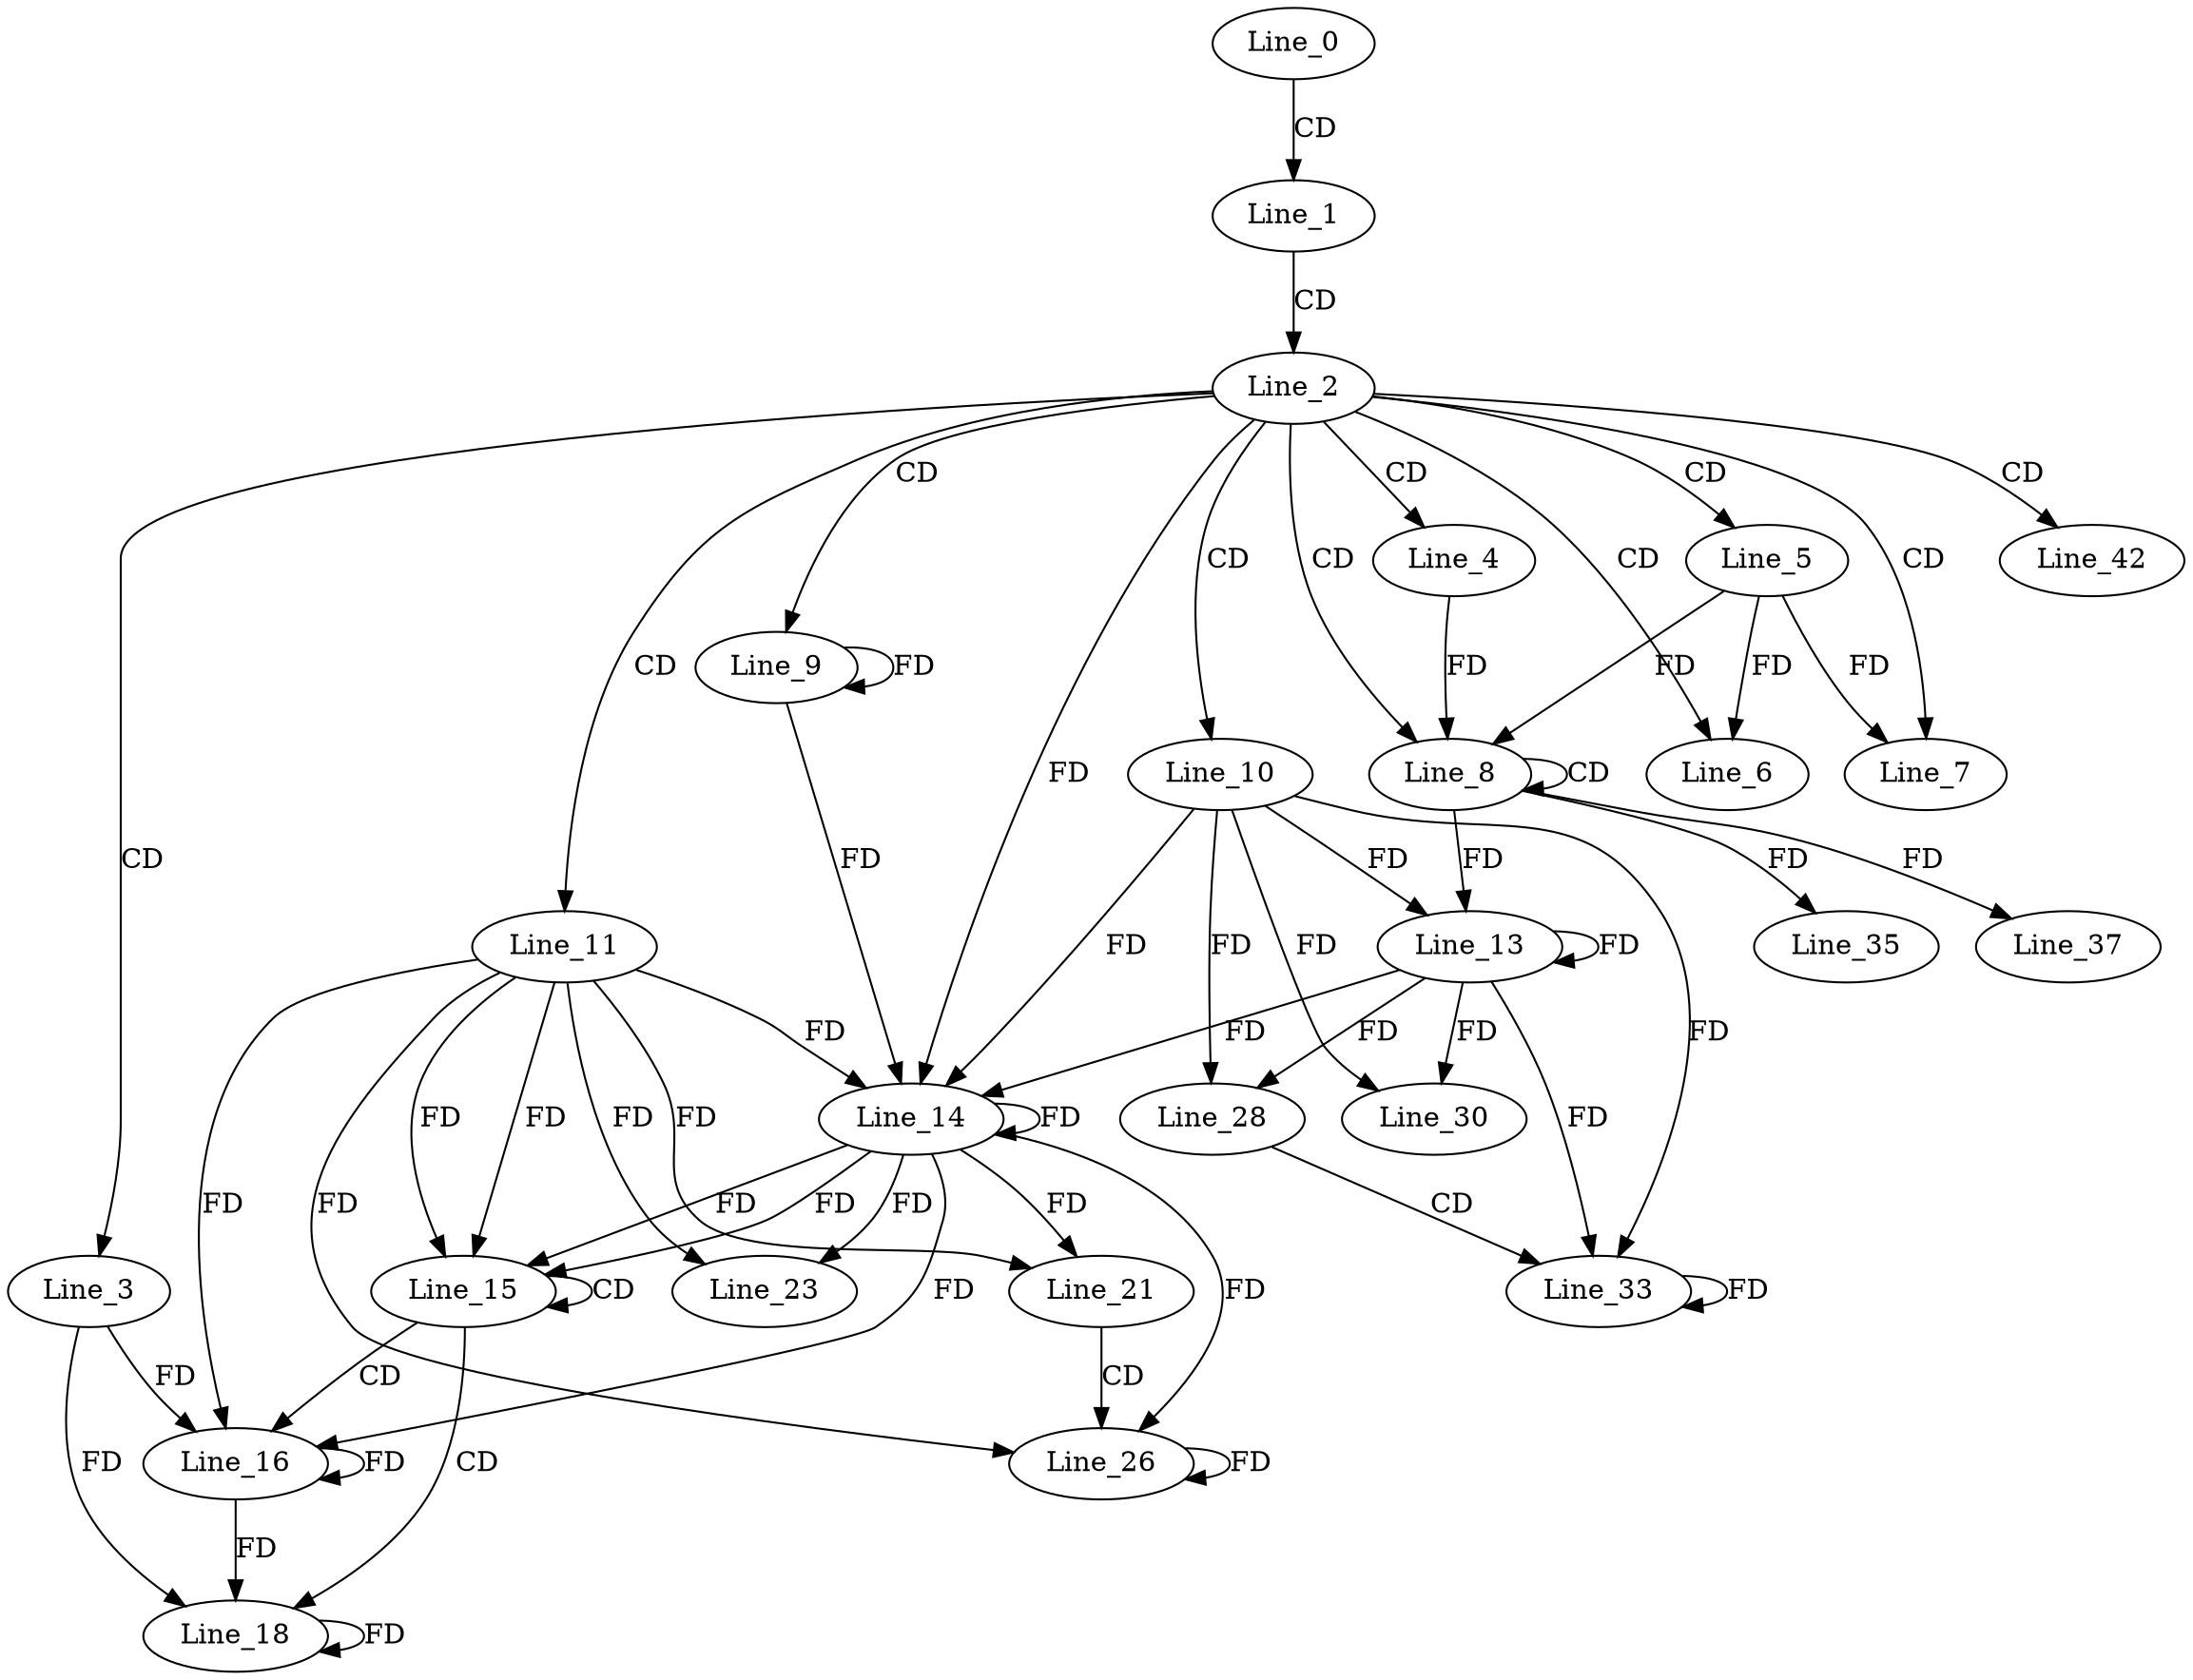 digraph G {
  Line_0;
  Line_1;
  Line_2;
  Line_3;
  Line_4;
  Line_4;
  Line_5;
  Line_6;
  Line_7;
  Line_8;
  Line_8;
  Line_9;
  Line_9;
  Line_10;
  Line_11;
  Line_13;
  Line_13;
  Line_14;
  Line_14;
  Line_15;
  Line_15;
  Line_16;
  Line_16;
  Line_16;
  Line_18;
  Line_21;
  Line_23;
  Line_26;
  Line_28;
  Line_30;
  Line_33;
  Line_35;
  Line_37;
  Line_42;
  Line_0 -> Line_1 [ label="CD" ];
  Line_1 -> Line_2 [ label="CD" ];
  Line_2 -> Line_3 [ label="CD" ];
  Line_2 -> Line_4 [ label="CD" ];
  Line_2 -> Line_5 [ label="CD" ];
  Line_2 -> Line_6 [ label="CD" ];
  Line_5 -> Line_6 [ label="FD" ];
  Line_2 -> Line_7 [ label="CD" ];
  Line_5 -> Line_7 [ label="FD" ];
  Line_2 -> Line_8 [ label="CD" ];
  Line_8 -> Line_8 [ label="CD" ];
  Line_4 -> Line_8 [ label="FD" ];
  Line_5 -> Line_8 [ label="FD" ];
  Line_2 -> Line_9 [ label="CD" ];
  Line_9 -> Line_9 [ label="FD" ];
  Line_2 -> Line_10 [ label="CD" ];
  Line_2 -> Line_11 [ label="CD" ];
  Line_10 -> Line_13 [ label="FD" ];
  Line_13 -> Line_13 [ label="FD" ];
  Line_8 -> Line_13 [ label="FD" ];
  Line_11 -> Line_14 [ label="FD" ];
  Line_14 -> Line_14 [ label="FD" ];
  Line_10 -> Line_14 [ label="FD" ];
  Line_13 -> Line_14 [ label="FD" ];
  Line_2 -> Line_14 [ label="FD" ];
  Line_9 -> Line_14 [ label="FD" ];
  Line_11 -> Line_15 [ label="FD" ];
  Line_14 -> Line_15 [ label="FD" ];
  Line_15 -> Line_15 [ label="CD" ];
  Line_11 -> Line_15 [ label="FD" ];
  Line_14 -> Line_15 [ label="FD" ];
  Line_15 -> Line_16 [ label="CD" ];
  Line_3 -> Line_16 [ label="FD" ];
  Line_16 -> Line_16 [ label="FD" ];
  Line_11 -> Line_16 [ label="FD" ];
  Line_14 -> Line_16 [ label="FD" ];
  Line_15 -> Line_18 [ label="CD" ];
  Line_3 -> Line_18 [ label="FD" ];
  Line_16 -> Line_18 [ label="FD" ];
  Line_18 -> Line_18 [ label="FD" ];
  Line_11 -> Line_21 [ label="FD" ];
  Line_14 -> Line_21 [ label="FD" ];
  Line_11 -> Line_23 [ label="FD" ];
  Line_14 -> Line_23 [ label="FD" ];
  Line_21 -> Line_26 [ label="CD" ];
  Line_11 -> Line_26 [ label="FD" ];
  Line_14 -> Line_26 [ label="FD" ];
  Line_26 -> Line_26 [ label="FD" ];
  Line_10 -> Line_28 [ label="FD" ];
  Line_13 -> Line_28 [ label="FD" ];
  Line_10 -> Line_30 [ label="FD" ];
  Line_13 -> Line_30 [ label="FD" ];
  Line_28 -> Line_33 [ label="CD" ];
  Line_10 -> Line_33 [ label="FD" ];
  Line_13 -> Line_33 [ label="FD" ];
  Line_33 -> Line_33 [ label="FD" ];
  Line_8 -> Line_35 [ label="FD" ];
  Line_8 -> Line_37 [ label="FD" ];
  Line_2 -> Line_42 [ label="CD" ];
}
